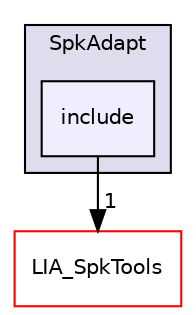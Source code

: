 digraph "LIA_SpkDet/SpkAdapt/include" {
  compound=true
  node [ fontsize="10", fontname="Helvetica"];
  edge [ labelfontsize="10", labelfontname="Helvetica"];
  subgraph clusterdir_29a347cae2a12d4e3c316e88c4e87a66 {
    graph [ bgcolor="#ddddee", pencolor="black", label="SpkAdapt" fontname="Helvetica", fontsize="10", URL="dir_29a347cae2a12d4e3c316e88c4e87a66.html"]
  dir_57a41d570d12eab22196e42cb97d5c11 [shape=box, label="include", style="filled", fillcolor="#eeeeff", pencolor="black", URL="dir_57a41d570d12eab22196e42cb97d5c11.html"];
  }
  dir_7b9f40c7474acebf25e66f966c5b9c6a [shape=box label="LIA_SpkTools" fillcolor="white" style="filled" color="red" URL="dir_7b9f40c7474acebf25e66f966c5b9c6a.html"];
  dir_57a41d570d12eab22196e42cb97d5c11->dir_7b9f40c7474acebf25e66f966c5b9c6a [headlabel="1", labeldistance=1.5 headhref="dir_000086_000110.html"];
}
